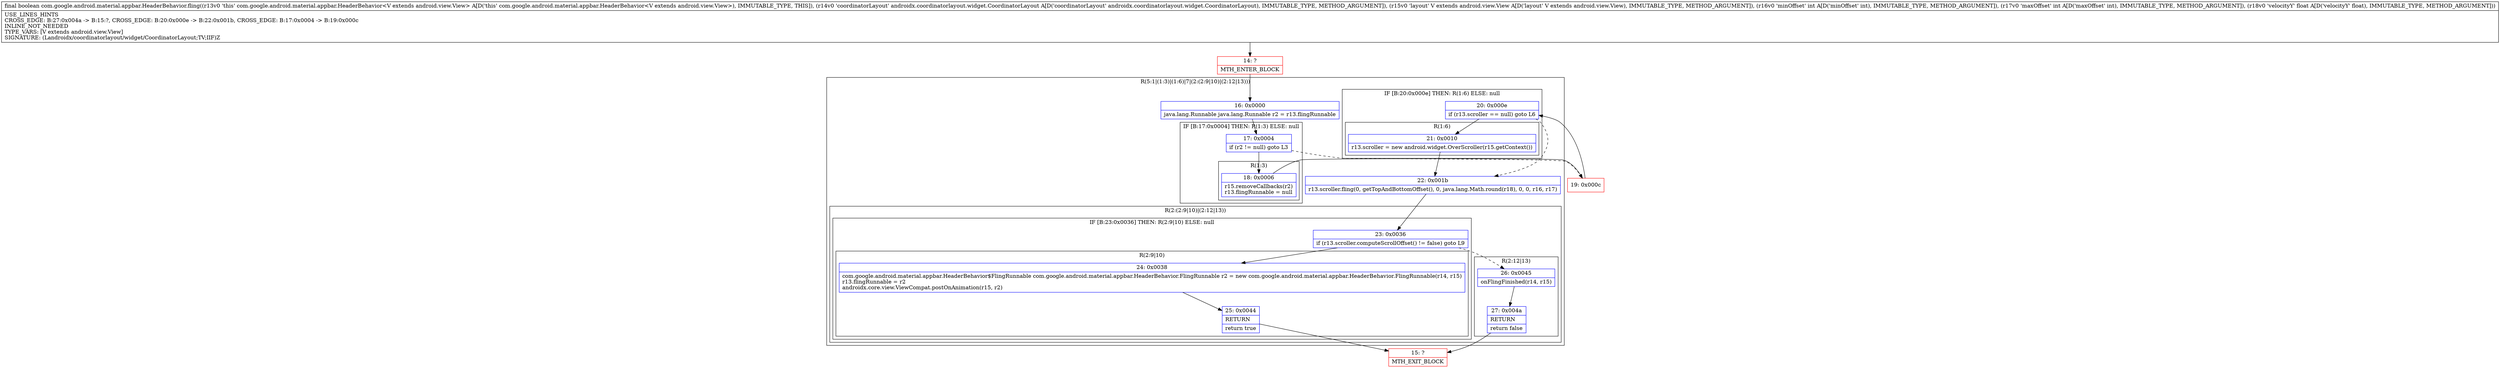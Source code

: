 digraph "CFG forcom.google.android.material.appbar.HeaderBehavior.fling(Landroidx\/coordinatorlayout\/widget\/CoordinatorLayout;Landroid\/view\/View;IIF)Z" {
subgraph cluster_Region_1045984967 {
label = "R(5:1|(1:3)|(1:6)|7|(2:(2:9|10)|(2:12|13)))";
node [shape=record,color=blue];
Node_16 [shape=record,label="{16\:\ 0x0000|java.lang.Runnable java.lang.Runnable r2 = r13.flingRunnable\l}"];
subgraph cluster_IfRegion_2038057596 {
label = "IF [B:17:0x0004] THEN: R(1:3) ELSE: null";
node [shape=record,color=blue];
Node_17 [shape=record,label="{17\:\ 0x0004|if (r2 != null) goto L3\l}"];
subgraph cluster_Region_1644798399 {
label = "R(1:3)";
node [shape=record,color=blue];
Node_18 [shape=record,label="{18\:\ 0x0006|r15.removeCallbacks(r2)\lr13.flingRunnable = null\l}"];
}
}
subgraph cluster_IfRegion_1491850254 {
label = "IF [B:20:0x000e] THEN: R(1:6) ELSE: null";
node [shape=record,color=blue];
Node_20 [shape=record,label="{20\:\ 0x000e|if (r13.scroller == null) goto L6\l}"];
subgraph cluster_Region_1810122931 {
label = "R(1:6)";
node [shape=record,color=blue];
Node_21 [shape=record,label="{21\:\ 0x0010|r13.scroller = new android.widget.OverScroller(r15.getContext())\l}"];
}
}
Node_22 [shape=record,label="{22\:\ 0x001b|r13.scroller.fling(0, getTopAndBottomOffset(), 0, java.lang.Math.round(r18), 0, 0, r16, r17)\l}"];
subgraph cluster_Region_1790845071 {
label = "R(2:(2:9|10)|(2:12|13))";
node [shape=record,color=blue];
subgraph cluster_IfRegion_1767343463 {
label = "IF [B:23:0x0036] THEN: R(2:9|10) ELSE: null";
node [shape=record,color=blue];
Node_23 [shape=record,label="{23\:\ 0x0036|if (r13.scroller.computeScrollOffset() != false) goto L9\l}"];
subgraph cluster_Region_268122035 {
label = "R(2:9|10)";
node [shape=record,color=blue];
Node_24 [shape=record,label="{24\:\ 0x0038|com.google.android.material.appbar.HeaderBehavior$FlingRunnable com.google.android.material.appbar.HeaderBehavior.FlingRunnable r2 = new com.google.android.material.appbar.HeaderBehavior.FlingRunnable(r14, r15)\lr13.flingRunnable = r2\landroidx.core.view.ViewCompat.postOnAnimation(r15, r2)\l}"];
Node_25 [shape=record,label="{25\:\ 0x0044|RETURN\l|return true\l}"];
}
}
subgraph cluster_Region_1864001511 {
label = "R(2:12|13)";
node [shape=record,color=blue];
Node_26 [shape=record,label="{26\:\ 0x0045|onFlingFinished(r14, r15)\l}"];
Node_27 [shape=record,label="{27\:\ 0x004a|RETURN\l|return false\l}"];
}
}
}
Node_14 [shape=record,color=red,label="{14\:\ ?|MTH_ENTER_BLOCK\l}"];
Node_19 [shape=record,color=red,label="{19\:\ 0x000c}"];
Node_15 [shape=record,color=red,label="{15\:\ ?|MTH_EXIT_BLOCK\l}"];
MethodNode[shape=record,label="{final boolean com.google.android.material.appbar.HeaderBehavior.fling((r13v0 'this' com.google.android.material.appbar.HeaderBehavior\<V extends android.view.View\> A[D('this' com.google.android.material.appbar.HeaderBehavior\<V extends android.view.View\>), IMMUTABLE_TYPE, THIS]), (r14v0 'coordinatorLayout' androidx.coordinatorlayout.widget.CoordinatorLayout A[D('coordinatorLayout' androidx.coordinatorlayout.widget.CoordinatorLayout), IMMUTABLE_TYPE, METHOD_ARGUMENT]), (r15v0 'layout' V extends android.view.View A[D('layout' V extends android.view.View), IMMUTABLE_TYPE, METHOD_ARGUMENT]), (r16v0 'minOffset' int A[D('minOffset' int), IMMUTABLE_TYPE, METHOD_ARGUMENT]), (r17v0 'maxOffset' int A[D('maxOffset' int), IMMUTABLE_TYPE, METHOD_ARGUMENT]), (r18v0 'velocityY' float A[D('velocityY' float), IMMUTABLE_TYPE, METHOD_ARGUMENT]))  | USE_LINES_HINTS\lCROSS_EDGE: B:27:0x004a \-\> B:15:?, CROSS_EDGE: B:20:0x000e \-\> B:22:0x001b, CROSS_EDGE: B:17:0x0004 \-\> B:19:0x000c\lINLINE_NOT_NEEDED\lTYPE_VARS: [V extends android.view.View]\lSIGNATURE: (Landroidx\/coordinatorlayout\/widget\/CoordinatorLayout;TV;IIF)Z\l}"];
MethodNode -> Node_14;Node_16 -> Node_17;
Node_17 -> Node_18;
Node_17 -> Node_19[style=dashed];
Node_18 -> Node_19;
Node_20 -> Node_21;
Node_20 -> Node_22[style=dashed];
Node_21 -> Node_22;
Node_22 -> Node_23;
Node_23 -> Node_24;
Node_23 -> Node_26[style=dashed];
Node_24 -> Node_25;
Node_25 -> Node_15;
Node_26 -> Node_27;
Node_27 -> Node_15;
Node_14 -> Node_16;
Node_19 -> Node_20;
}

